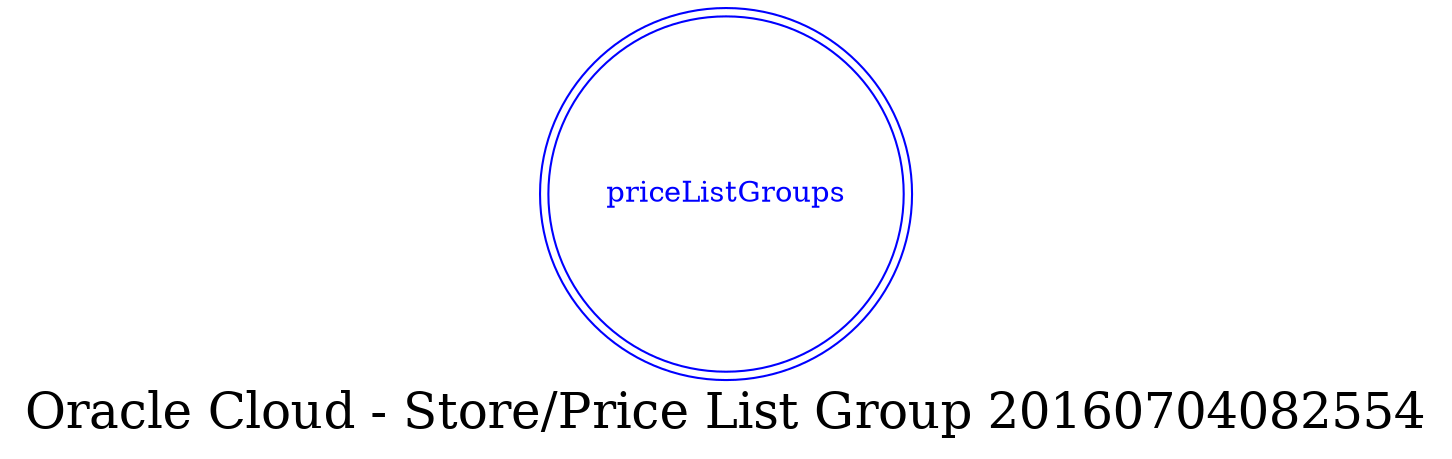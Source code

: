 digraph LexiconGraph {
graph[label="Oracle Cloud - Store/Price List Group 20160704082554", fontsize=24]
splines=true
"priceListGroups" [color=blue, fontcolor=blue, shape=doublecircle]
}
